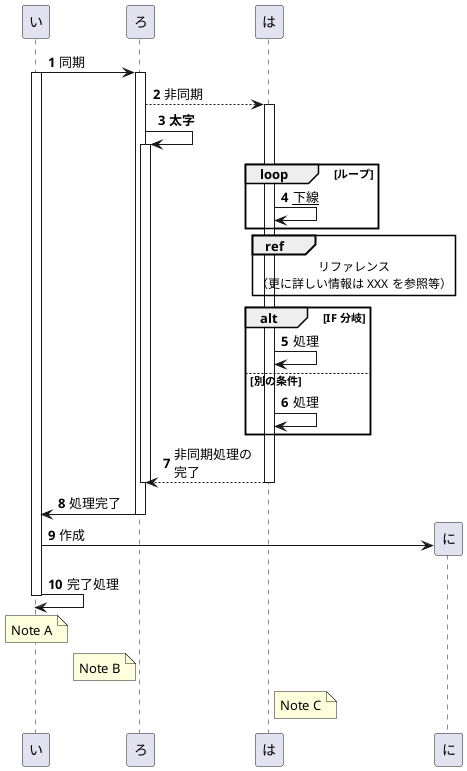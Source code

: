 @startuml sample

skinparam shadowing false
autonumber

participant "い" as a
participant "ろ" as b
participant "は" as c
participant "に" as d

a -> b : 同期
activate a
    activate b
        b-->c : 非同期
        activate c
            b->b : **太字**
            activate b
                loop ループ
                    c->c: __下線__
                end

                ref over c: リファレンス\n（更に詳しい情報は XXX を参照等）

                alt IF 分岐
                    c->c: 処理
                    else 別の条件
                    c->c: 処理
                end

                c-->b : 非同期処理の\n完了
            deactivate b
        deactivate c
    b->a : 処理完了
    deactivate b
    create d
    a->d : 作成
a->a: 完了処理
deactivate a

note over a: Note A
note left b: Note B
note right c: Note C

@enduml
